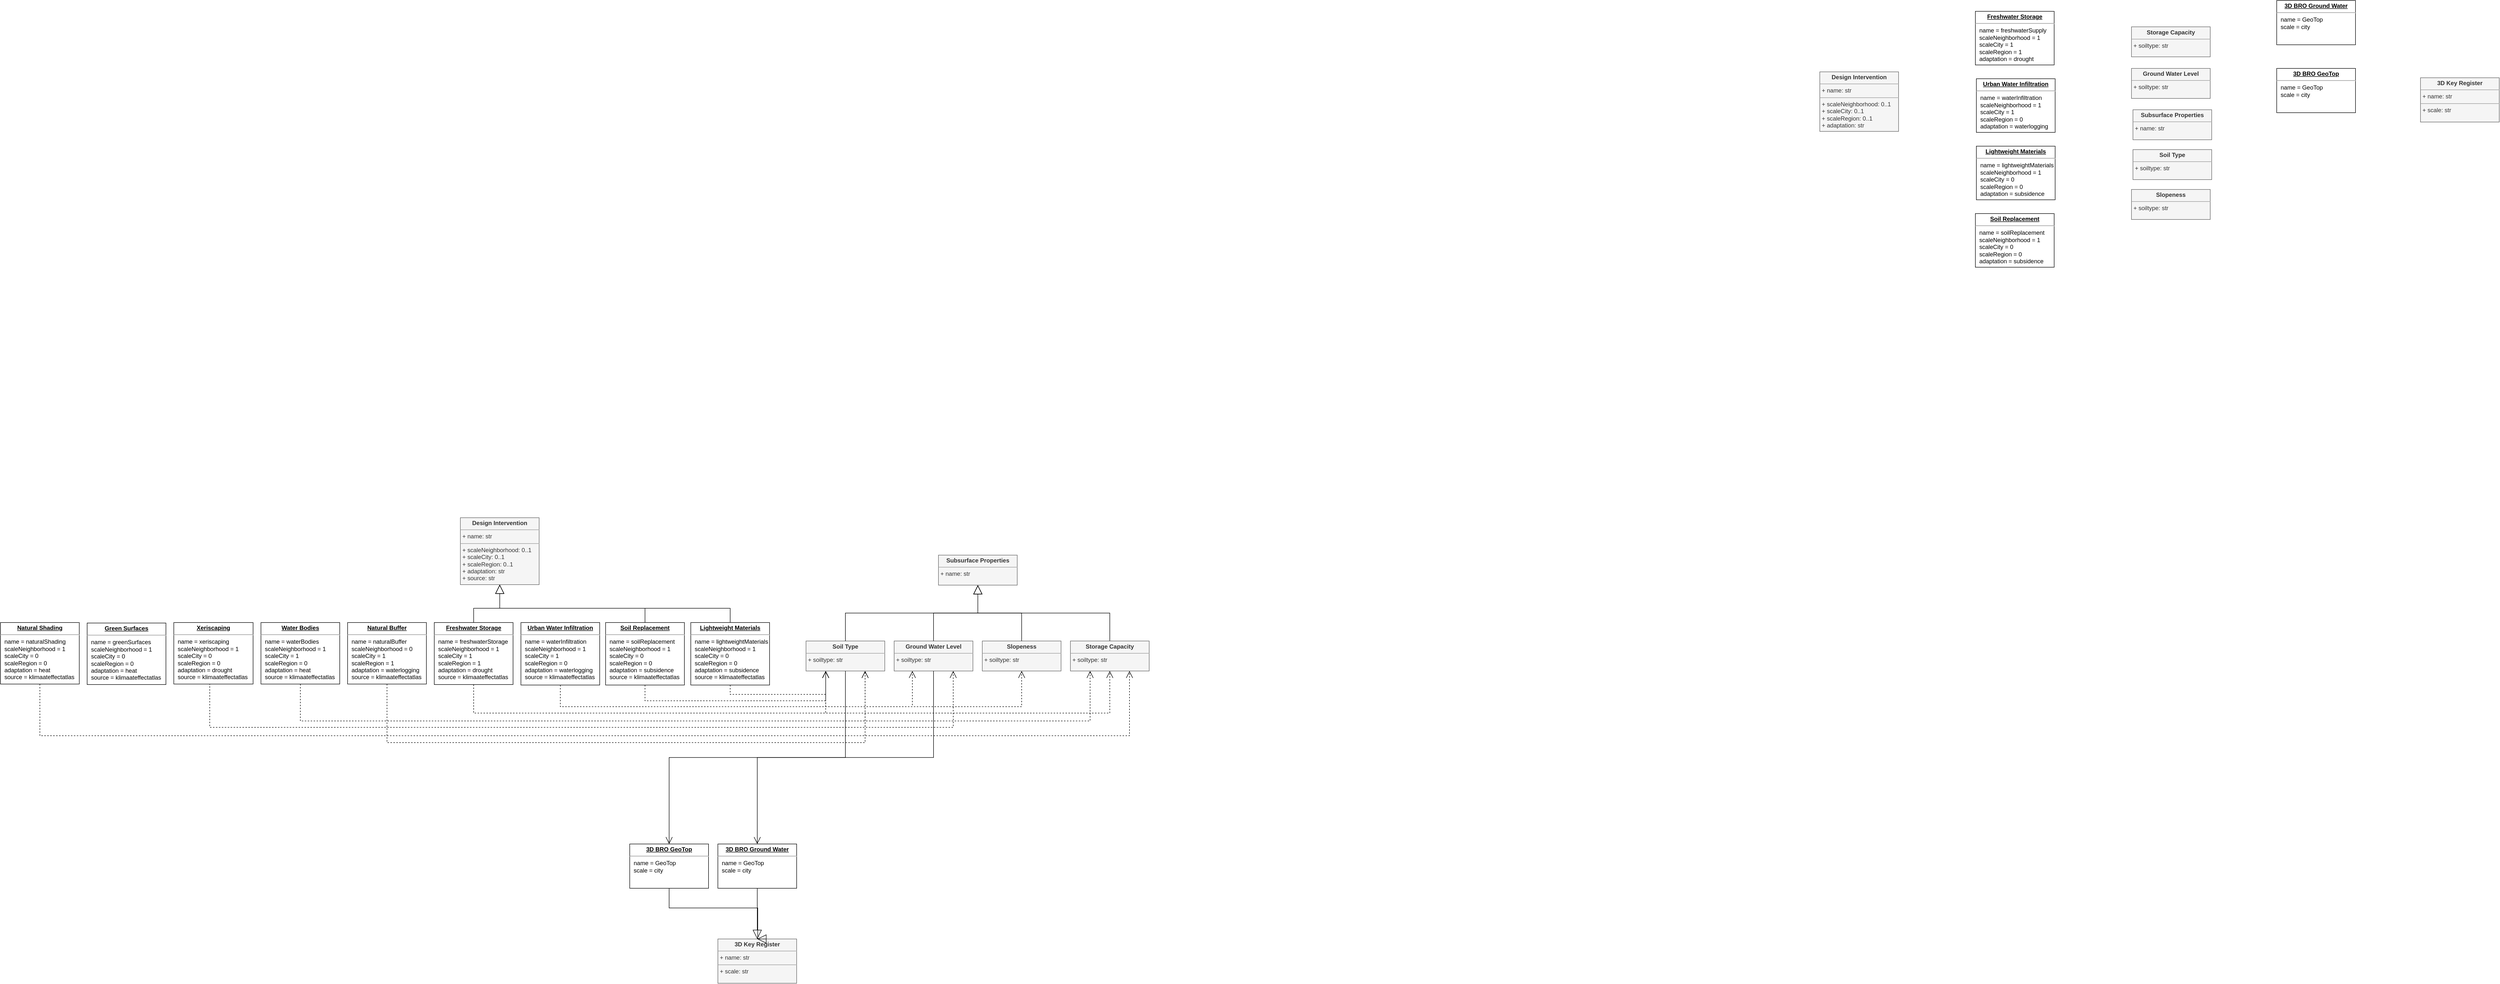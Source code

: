 <mxfile version="22.1.7" type="github">
  <diagram name="Page-1" id="c4acf3e9-155e-7222-9cf6-157b1a14988f">
    <mxGraphModel dx="2620" dy="2467" grid="0" gridSize="10" guides="1" tooltips="1" connect="1" arrows="1" fold="1" page="0" pageScale="1" pageWidth="1169" pageHeight="827" background="none" math="0" shadow="0">
      <root>
        <mxCell id="0" />
        <mxCell id="1" parent="0" />
        <mxCell id="0FXop1k1lJmk01pZkUKz-18" value="&lt;p style=&quot;border-color: var(--border-color); text-decoration-line: underline; margin: 4px 0px 0px; text-align: center;&quot;&gt;&lt;b style=&quot;border-color: var(--border-color);&quot;&gt;Urban Water Infiltration&lt;/b&gt;&lt;/p&gt;&lt;hr style=&quot;border-color: var(--border-color);&quot;&gt;&lt;p style=&quot;border-color: var(--border-color); margin: 0px 0px 0px 8px;&quot;&gt;name = waterInfiltration&lt;br style=&quot;border-color: var(--border-color);&quot;&gt;&lt;/p&gt;&lt;p style=&quot;border-color: var(--border-color); margin: 0px 0px 0px 8px;&quot;&gt;scaleNeighborhood = 1&lt;/p&gt;&lt;p style=&quot;border-color: var(--border-color); margin: 0px 0px 0px 8px;&quot;&gt;scaleCity = 1&lt;/p&gt;&lt;p style=&quot;border-color: var(--border-color); margin: 0px 0px 0px 8px;&quot;&gt;scaleRegion = 0&lt;/p&gt;&lt;p style=&quot;border-color: var(--border-color); margin: 0px 0px 0px 8px;&quot;&gt;adaptation = waterlogging&lt;/p&gt;&lt;p style=&quot;border-color: var(--border-color); margin: 0px 0px 0px 8px;&quot;&gt;source = klimaateffectatlas&lt;br&gt;&lt;/p&gt;" style="verticalAlign=top;align=left;overflow=fill;fontSize=12;fontFamily=Helvetica;html=1;whiteSpace=wrap;" parent="1" vertex="1">
          <mxGeometry x="-293" y="-663" width="160" height="127" as="geometry" />
        </mxCell>
        <mxCell id="0FXop1k1lJmk01pZkUKz-20" value="&lt;p style=&quot;margin:0px;margin-top:4px;text-align:center;&quot;&gt;&lt;b&gt;Design Intervention&lt;/b&gt;&lt;/p&gt;&lt;hr size=&quot;1&quot;&gt;&lt;p style=&quot;margin:0px;margin-left:4px;&quot;&gt;+ name: str&lt;/p&gt;&lt;hr size=&quot;1&quot;&gt;&lt;p style=&quot;margin:0px;margin-left:4px;&quot;&gt;+ scaleNeighborhood: 0..1&lt;/p&gt;&lt;p style=&quot;margin:0px;margin-left:4px;&quot;&gt;+ scaleCity: 0..1&lt;/p&gt;&lt;p style=&quot;margin:0px;margin-left:4px;&quot;&gt;+ scaleRegion: 0..1&lt;/p&gt;&lt;p style=&quot;margin:0px;margin-left:4px;&quot;&gt;+ adaptation: str&lt;/p&gt;&lt;p style=&quot;margin:0px;margin-left:4px;&quot;&gt;+ source: str&lt;/p&gt;" style="verticalAlign=top;align=left;overflow=fill;fontSize=12;fontFamily=Helvetica;html=1;whiteSpace=wrap;fillColor=#f5f5f5;strokeColor=#666666;fontColor=#333333;" parent="1" vertex="1">
          <mxGeometry x="-416" y="-876" width="160" height="136" as="geometry" />
        </mxCell>
        <mxCell id="0FXop1k1lJmk01pZkUKz-21" value="&lt;p style=&quot;margin:0px;margin-top:4px;text-align:center;&quot;&gt;&lt;b&gt;Subsurface Properties&lt;/b&gt;&lt;/p&gt;&lt;hr size=&quot;1&quot;&gt;&lt;p style=&quot;margin:0px;margin-left:4px;&quot;&gt;+ name: str&lt;/p&gt;" style="verticalAlign=top;align=left;overflow=fill;fontSize=12;fontFamily=Helvetica;html=1;whiteSpace=wrap;fillColor=#f5f5f5;strokeColor=#666666;fontColor=#333333;" parent="1" vertex="1">
          <mxGeometry x="555" y="-800" width="160" height="61" as="geometry" />
        </mxCell>
        <mxCell id="0FXop1k1lJmk01pZkUKz-29" value="&lt;p style=&quot;margin:0px;margin-top:4px;text-align:center;&quot;&gt;&lt;b&gt;Soil Type&lt;/b&gt;&lt;/p&gt;&lt;hr size=&quot;1&quot;&gt;&lt;p style=&quot;margin:0px;margin-left:4px;&quot;&gt;+ soiltype: str&lt;/p&gt;" style="verticalAlign=top;align=left;overflow=fill;fontSize=12;fontFamily=Helvetica;html=1;whiteSpace=wrap;fillColor=#f5f5f5;strokeColor=#666666;fontColor=#333333;" parent="1" vertex="1">
          <mxGeometry x="286" y="-625.5" width="160" height="61" as="geometry" />
        </mxCell>
        <mxCell id="0FXop1k1lJmk01pZkUKz-30" value="" style="endArrow=open;endSize=12;dashed=1;html=1;rounded=0;exitX=0.5;exitY=1;exitDx=0;exitDy=0;entryX=0.25;entryY=1;entryDx=0;entryDy=0;edgeStyle=orthogonalEdgeStyle;" parent="1" source="0FXop1k1lJmk01pZkUKz-18" target="0FXop1k1lJmk01pZkUKz-29" edge="1">
          <mxGeometry width="160" relative="1" as="geometry">
            <mxPoint x="255" y="-567" as="sourcePoint" />
            <mxPoint x="350" y="-572" as="targetPoint" />
            <mxPoint as="offset" />
            <Array as="points">
              <mxPoint x="-213" y="-492" />
              <mxPoint x="326" y="-492" />
            </Array>
          </mxGeometry>
        </mxCell>
        <mxCell id="0FXop1k1lJmk01pZkUKz-32" value="" style="endArrow=block;endSize=16;endFill=0;html=1;rounded=0;exitX=0.5;exitY=0;exitDx=0;exitDy=0;entryX=0.5;entryY=1;entryDx=0;entryDy=0;edgeStyle=orthogonalEdgeStyle;" parent="1" source="XrivS-1WhvhdIYvPr3YK-95" target="0FXop1k1lJmk01pZkUKz-20" edge="1">
          <mxGeometry width="160" relative="1" as="geometry">
            <mxPoint x="217" y="-657" as="sourcePoint" />
            <mxPoint x="377" y="-657" as="targetPoint" />
            <Array as="points">
              <mxPoint x="-389" y="-692" />
              <mxPoint x="-336" y="-692" />
            </Array>
          </mxGeometry>
        </mxCell>
        <mxCell id="0FXop1k1lJmk01pZkUKz-33" value="" style="endArrow=block;endSize=16;endFill=0;html=1;rounded=0;exitX=0.5;exitY=0;exitDx=0;exitDy=0;entryX=0.5;entryY=1;entryDx=0;entryDy=0;edgeStyle=orthogonalEdgeStyle;" parent="1" source="0FXop1k1lJmk01pZkUKz-29" target="0FXop1k1lJmk01pZkUKz-21" edge="1">
          <mxGeometry width="160" relative="1" as="geometry">
            <mxPoint x="461.47" y="-669" as="sourcePoint" />
            <mxPoint x="461.47" y="-733" as="targetPoint" />
          </mxGeometry>
        </mxCell>
        <mxCell id="0FXop1k1lJmk01pZkUKz-34" value="&lt;p style=&quot;margin:0px;margin-top:4px;text-align:center;&quot;&gt;&lt;b&gt;Ground Water Level&lt;/b&gt;&lt;/p&gt;&lt;hr size=&quot;1&quot;&gt;&lt;p style=&quot;margin:0px;margin-left:4px;&quot;&gt;+ soiltype: str&lt;/p&gt;" style="verticalAlign=top;align=left;overflow=fill;fontSize=12;fontFamily=Helvetica;html=1;whiteSpace=wrap;fillColor=#f5f5f5;strokeColor=#666666;fontColor=#333333;" parent="1" vertex="1">
          <mxGeometry x="465" y="-625.5" width="160" height="61" as="geometry" />
        </mxCell>
        <mxCell id="0FXop1k1lJmk01pZkUKz-40" value="" style="endArrow=block;endSize=16;endFill=0;html=1;rounded=0;exitX=0.5;exitY=0;exitDx=0;exitDy=0;edgeStyle=orthogonalEdgeStyle;entryX=0.5;entryY=1;entryDx=0;entryDy=0;" parent="1" source="0FXop1k1lJmk01pZkUKz-34" target="0FXop1k1lJmk01pZkUKz-21" edge="1">
          <mxGeometry width="160" relative="1" as="geometry">
            <mxPoint x="544.47" y="-625.5" as="sourcePoint" />
            <mxPoint x="536" y="-716" as="targetPoint" />
          </mxGeometry>
        </mxCell>
        <mxCell id="0FXop1k1lJmk01pZkUKz-41" value="&lt;p style=&quot;margin:0px;margin-top:4px;text-align:center;&quot;&gt;&lt;b&gt;3D Key Register&lt;/b&gt;&lt;/p&gt;&lt;hr size=&quot;1&quot;&gt;&lt;p style=&quot;margin:0px;margin-left:4px;&quot;&gt;+ name: str&lt;/p&gt;&lt;hr size=&quot;1&quot;&gt;&lt;p style=&quot;margin:0px;margin-left:4px;&quot;&gt;+ scale: str&lt;/p&gt;" style="verticalAlign=top;align=left;overflow=fill;fontSize=12;fontFamily=Helvetica;html=1;whiteSpace=wrap;fillColor=#f5f5f5;strokeColor=#666666;fontColor=#333333;" parent="1" vertex="1">
          <mxGeometry x="107" y="-20" width="160" height="90" as="geometry" />
        </mxCell>
        <mxCell id="0FXop1k1lJmk01pZkUKz-42" value="&lt;p style=&quot;margin:0px;margin-top:4px;text-align:center;text-decoration:underline;&quot;&gt;&lt;b&gt;3D BRO GeoTop&lt;/b&gt;&lt;/p&gt;&lt;hr&gt;&lt;p style=&quot;margin:0px;margin-left:8px;&quot;&gt;name = GeoTop&lt;br&gt;&lt;/p&gt;&lt;p style=&quot;margin:0px;margin-left:8px;&quot;&gt;scale = city&lt;/p&gt;" style="verticalAlign=top;align=left;overflow=fill;fontSize=12;fontFamily=Helvetica;html=1;whiteSpace=wrap;" parent="1" vertex="1">
          <mxGeometry x="-72" y="-213" width="160" height="90" as="geometry" />
        </mxCell>
        <mxCell id="0FXop1k1lJmk01pZkUKz-43" value="" style="endArrow=open;endFill=1;endSize=12;html=1;rounded=0;exitX=0.5;exitY=1;exitDx=0;exitDy=0;entryX=0.5;entryY=0;entryDx=0;entryDy=0;edgeStyle=orthogonalEdgeStyle;" parent="1" source="0FXop1k1lJmk01pZkUKz-29" target="0FXop1k1lJmk01pZkUKz-42" edge="1">
          <mxGeometry width="160" relative="1" as="geometry">
            <mxPoint x="169" y="-437" as="sourcePoint" />
            <mxPoint x="329" y="-437" as="targetPoint" />
          </mxGeometry>
        </mxCell>
        <mxCell id="0FXop1k1lJmk01pZkUKz-44" value="" style="endArrow=block;endSize=16;endFill=0;html=1;rounded=0;exitX=0.5;exitY=1;exitDx=0;exitDy=0;entryX=0.5;entryY=0;entryDx=0;entryDy=0;edgeStyle=orthogonalEdgeStyle;" parent="1" source="0FXop1k1lJmk01pZkUKz-42" target="0FXop1k1lJmk01pZkUKz-41" edge="1">
          <mxGeometry width="160" relative="1" as="geometry">
            <mxPoint x="2" y="-35" as="sourcePoint" />
            <mxPoint x="21" y="-26" as="targetPoint" />
            <Array as="points">
              <mxPoint x="8" y="-83" />
              <mxPoint x="188" y="-83" />
            </Array>
          </mxGeometry>
        </mxCell>
        <mxCell id="XrivS-1WhvhdIYvPr3YK-7" value="" style="endArrow=open;endSize=12;dashed=1;html=1;rounded=0;exitX=0.5;exitY=1;exitDx=0;exitDy=0;entryX=0.25;entryY=1;entryDx=0;entryDy=0;edgeStyle=orthogonalEdgeStyle;" edge="1" parent="1" source="0FXop1k1lJmk01pZkUKz-18">
          <mxGeometry width="160" relative="1" as="geometry">
            <mxPoint x="145" y="-561" as="sourcePoint" />
            <mxPoint x="502" y="-564.5" as="targetPoint" />
            <mxPoint as="offset" />
            <Array as="points">
              <mxPoint x="-213" y="-492" />
              <mxPoint x="502" y="-492" />
            </Array>
          </mxGeometry>
        </mxCell>
        <mxCell id="XrivS-1WhvhdIYvPr3YK-8" value="&lt;p style=&quot;margin:0px;margin-top:4px;text-align:center;text-decoration:underline;&quot;&gt;&lt;b&gt;3D BRO Ground Water&lt;/b&gt;&lt;/p&gt;&lt;hr&gt;&lt;p style=&quot;margin:0px;margin-left:8px;&quot;&gt;name = GeoTop&lt;br&gt;&lt;/p&gt;&lt;p style=&quot;margin:0px;margin-left:8px;&quot;&gt;scale = city&lt;/p&gt;" style="verticalAlign=top;align=left;overflow=fill;fontSize=12;fontFamily=Helvetica;html=1;whiteSpace=wrap;" vertex="1" parent="1">
          <mxGeometry x="107" y="-213" width="160" height="90" as="geometry" />
        </mxCell>
        <mxCell id="XrivS-1WhvhdIYvPr3YK-9" value="" style="endArrow=open;endFill=1;endSize=12;html=1;rounded=0;exitX=0.5;exitY=1;exitDx=0;exitDy=0;entryX=0.5;entryY=0;entryDx=0;entryDy=0;edgeStyle=orthogonalEdgeStyle;" edge="1" parent="1" source="0FXop1k1lJmk01pZkUKz-34" target="XrivS-1WhvhdIYvPr3YK-8">
          <mxGeometry width="160" relative="1" as="geometry">
            <mxPoint x="376" y="-554" as="sourcePoint" />
            <mxPoint x="275" y="-444" as="targetPoint" />
          </mxGeometry>
        </mxCell>
        <mxCell id="XrivS-1WhvhdIYvPr3YK-10" value="&lt;p style=&quot;margin:0px;margin-top:4px;text-align:center;&quot;&gt;&lt;b&gt;Slopeness&lt;/b&gt;&lt;/p&gt;&lt;hr size=&quot;1&quot;&gt;&lt;p style=&quot;margin:0px;margin-left:4px;&quot;&gt;+ soiltype: str&lt;/p&gt;" style="verticalAlign=top;align=left;overflow=fill;fontSize=12;fontFamily=Helvetica;html=1;whiteSpace=wrap;fillColor=#f5f5f5;strokeColor=#666666;fontColor=#333333;" vertex="1" parent="1">
          <mxGeometry x="644" y="-625.5" width="160" height="61" as="geometry" />
        </mxCell>
        <mxCell id="XrivS-1WhvhdIYvPr3YK-11" value="" style="endArrow=block;endSize=16;endFill=0;html=1;rounded=0;exitX=0.5;exitY=0;exitDx=0;exitDy=0;edgeStyle=orthogonalEdgeStyle;" edge="1" parent="1" source="XrivS-1WhvhdIYvPr3YK-13" target="0FXop1k1lJmk01pZkUKz-21">
          <mxGeometry width="160" relative="1" as="geometry">
            <mxPoint x="555" y="-615" as="sourcePoint" />
            <mxPoint x="529" y="-716" as="targetPoint" />
          </mxGeometry>
        </mxCell>
        <mxCell id="XrivS-1WhvhdIYvPr3YK-12" value="" style="endArrow=open;endSize=12;dashed=1;html=1;rounded=0;exitX=0.5;exitY=1;exitDx=0;exitDy=0;entryX=0.5;entryY=1;entryDx=0;entryDy=0;edgeStyle=orthogonalEdgeStyle;" edge="1" parent="1" source="0FXop1k1lJmk01pZkUKz-18" target="XrivS-1WhvhdIYvPr3YK-10">
          <mxGeometry width="160" relative="1" as="geometry">
            <mxPoint x="155" y="-551" as="sourcePoint" />
            <mxPoint x="512" y="-554.5" as="targetPoint" />
            <mxPoint as="offset" />
            <Array as="points">
              <mxPoint x="-213" y="-492" />
              <mxPoint x="724" y="-492" />
            </Array>
          </mxGeometry>
        </mxCell>
        <mxCell id="XrivS-1WhvhdIYvPr3YK-13" value="&lt;p style=&quot;margin:0px;margin-top:4px;text-align:center;&quot;&gt;&lt;b&gt;Storage Capacity&lt;/b&gt;&lt;/p&gt;&lt;hr size=&quot;1&quot;&gt;&lt;p style=&quot;margin:0px;margin-left:4px;&quot;&gt;+ soiltype: str&lt;/p&gt;" style="verticalAlign=top;align=left;overflow=fill;fontSize=12;fontFamily=Helvetica;html=1;whiteSpace=wrap;fillColor=#f5f5f5;strokeColor=#666666;fontColor=#333333;" vertex="1" parent="1">
          <mxGeometry x="823" y="-625.5" width="160" height="61" as="geometry" />
        </mxCell>
        <mxCell id="XrivS-1WhvhdIYvPr3YK-14" value="" style="endArrow=block;endSize=16;endFill=0;html=1;rounded=0;exitX=0.5;exitY=0;exitDx=0;exitDy=0;edgeStyle=orthogonalEdgeStyle;entryX=0.5;entryY=1;entryDx=0;entryDy=0;" edge="1" parent="1" source="XrivS-1WhvhdIYvPr3YK-10" target="0FXop1k1lJmk01pZkUKz-21">
          <mxGeometry width="160" relative="1" as="geometry">
            <mxPoint x="734" y="-615" as="sourcePoint" />
            <mxPoint x="472" y="-723" as="targetPoint" />
          </mxGeometry>
        </mxCell>
        <mxCell id="XrivS-1WhvhdIYvPr3YK-17" value="" style="endArrow=block;endSize=16;endFill=0;html=1;rounded=0;exitX=0.5;exitY=1;exitDx=0;exitDy=0;edgeStyle=orthogonalEdgeStyle;entryX=0.5;entryY=0;entryDx=0;entryDy=0;" edge="1" parent="1" source="XrivS-1WhvhdIYvPr3YK-8" target="0FXop1k1lJmk01pZkUKz-41">
          <mxGeometry width="160" relative="1" as="geometry">
            <mxPoint x="18" y="-113" as="sourcePoint" />
            <mxPoint x="146" y="-46" as="targetPoint" />
            <Array as="points">
              <mxPoint x="187" y="-78" />
              <mxPoint x="187" y="-78" />
            </Array>
          </mxGeometry>
        </mxCell>
        <mxCell id="XrivS-1WhvhdIYvPr3YK-18" value="&lt;p style=&quot;margin:0px;margin-top:4px;text-align:center;text-decoration:underline;&quot;&gt;&lt;b&gt;Soil Replacement&lt;/b&gt;&lt;/p&gt;&lt;hr&gt;&lt;p style=&quot;margin:0px;margin-left:8px;&quot;&gt;name = soilReplacement&lt;br&gt;&lt;/p&gt;&lt;p style=&quot;margin:0px;margin-left:8px;&quot;&gt;scaleNeighborhood = 1&lt;/p&gt;&lt;p style=&quot;margin:0px;margin-left:8px;&quot;&gt;scaleCity = 0&lt;/p&gt;&lt;p style=&quot;margin:0px;margin-left:8px;&quot;&gt;scaleRegion = 0&lt;/p&gt;&lt;p style=&quot;margin:0px;margin-left:8px;&quot;&gt;adaptation = subsidence&lt;/p&gt;&lt;p style=&quot;margin:0px;margin-left:8px;&quot;&gt;source = klimaateffectatlas&lt;br&gt;&lt;/p&gt;" style="verticalAlign=top;align=left;overflow=fill;fontSize=12;fontFamily=Helvetica;html=1;whiteSpace=wrap;" vertex="1" parent="1">
          <mxGeometry x="-121" y="-663" width="160" height="127" as="geometry" />
        </mxCell>
        <mxCell id="XrivS-1WhvhdIYvPr3YK-19" value="" style="endArrow=block;endSize=16;endFill=0;html=1;rounded=0;exitX=0.5;exitY=0;exitDx=0;exitDy=0;entryX=0.5;entryY=1;entryDx=0;entryDy=0;edgeStyle=orthogonalEdgeStyle;" edge="1" parent="1" source="XrivS-1WhvhdIYvPr3YK-18" target="0FXop1k1lJmk01pZkUKz-20">
          <mxGeometry width="160" relative="1" as="geometry">
            <mxPoint x="-203" y="-653" as="sourcePoint" />
            <mxPoint x="-194" y="-687" as="targetPoint" />
            <Array as="points">
              <mxPoint x="-41" y="-692" />
              <mxPoint x="-336" y="-692" />
            </Array>
          </mxGeometry>
        </mxCell>
        <mxCell id="XrivS-1WhvhdIYvPr3YK-20" value="" style="endArrow=open;endSize=12;dashed=1;html=1;rounded=0;exitX=0.5;exitY=1;exitDx=0;exitDy=0;entryX=0.25;entryY=1;entryDx=0;entryDy=0;edgeStyle=orthogonalEdgeStyle;" edge="1" parent="1" source="XrivS-1WhvhdIYvPr3YK-18" target="0FXop1k1lJmk01pZkUKz-29">
          <mxGeometry width="160" relative="1" as="geometry">
            <mxPoint x="-144" y="-506" as="sourcePoint" />
            <mxPoint x="245" y="-593" as="targetPoint" />
            <Array as="points">
              <mxPoint x="-41" y="-504" />
              <mxPoint x="326" y="-504" />
            </Array>
          </mxGeometry>
        </mxCell>
        <mxCell id="XrivS-1WhvhdIYvPr3YK-24" value="&lt;p style=&quot;margin:0px;margin-top:4px;text-align:center;text-decoration:underline;&quot;&gt;&lt;b&gt;Lightweight Materials&lt;/b&gt;&lt;/p&gt;&lt;hr&gt;&lt;p style=&quot;margin:0px;margin-left:8px;&quot;&gt;name = lightweightMaterials&lt;br&gt;&lt;/p&gt;&lt;p style=&quot;margin:0px;margin-left:8px;&quot;&gt;scaleNeighborhood = 1&lt;/p&gt;&lt;p style=&quot;margin:0px;margin-left:8px;&quot;&gt;scaleCity = 0&lt;/p&gt;&lt;p style=&quot;margin:0px;margin-left:8px;&quot;&gt;scaleRegion = 0&lt;/p&gt;&lt;p style=&quot;margin:0px;margin-left:8px;&quot;&gt;adaptation = subsidence&lt;/p&gt;&lt;p style=&quot;margin:0px;margin-left:8px;&quot;&gt;source = klimaateffectatlas&lt;br&gt;&lt;/p&gt;" style="verticalAlign=top;align=left;overflow=fill;fontSize=12;fontFamily=Helvetica;html=1;whiteSpace=wrap;" vertex="1" parent="1">
          <mxGeometry x="52" y="-663" width="160" height="127" as="geometry" />
        </mxCell>
        <mxCell id="XrivS-1WhvhdIYvPr3YK-27" value="" style="endArrow=block;endSize=16;endFill=0;html=1;rounded=0;exitX=0.5;exitY=0;exitDx=0;exitDy=0;entryX=0.5;entryY=1;entryDx=0;entryDy=0;edgeStyle=orthogonalEdgeStyle;" edge="1" parent="1" source="XrivS-1WhvhdIYvPr3YK-24" target="0FXop1k1lJmk01pZkUKz-20">
          <mxGeometry width="160" relative="1" as="geometry">
            <mxPoint x="-243" y="-655" as="sourcePoint" />
            <mxPoint x="-83" y="-655" as="targetPoint" />
            <Array as="points">
              <mxPoint x="132" y="-692" />
              <mxPoint x="-336" y="-692" />
            </Array>
          </mxGeometry>
        </mxCell>
        <mxCell id="XrivS-1WhvhdIYvPr3YK-28" value="" style="endArrow=open;endSize=12;dashed=1;html=1;rounded=0;exitX=0.5;exitY=1;exitDx=0;exitDy=0;entryX=0.25;entryY=1;entryDx=0;entryDy=0;edgeStyle=orthogonalEdgeStyle;" edge="1" parent="1" source="XrivS-1WhvhdIYvPr3YK-24" target="0FXop1k1lJmk01pZkUKz-29">
          <mxGeometry width="160" relative="1" as="geometry">
            <mxPoint x="250" y="-547" as="sourcePoint" />
            <mxPoint x="410" y="-547" as="targetPoint" />
            <Array as="points">
              <mxPoint x="132" y="-517" />
              <mxPoint x="326" y="-517" />
            </Array>
          </mxGeometry>
        </mxCell>
        <mxCell id="XrivS-1WhvhdIYvPr3YK-60" value="&lt;p style=&quot;margin:0px;margin-top:4px;text-align:center;text-decoration:underline;&quot;&gt;&lt;b&gt;Urban Water Infiltration&lt;/b&gt;&lt;/p&gt;&lt;hr&gt;&lt;p style=&quot;margin:0px;margin-left:8px;&quot;&gt;name = waterInfiltration&lt;br&gt;&lt;/p&gt;&lt;p style=&quot;margin:0px;margin-left:8px;&quot;&gt;scaleNeighborhood = 1&lt;/p&gt;&lt;p style=&quot;margin:0px;margin-left:8px;&quot;&gt;scaleCity = 1&lt;/p&gt;&lt;p style=&quot;margin:0px;margin-left:8px;&quot;&gt;scaleRegion = 0&lt;/p&gt;&lt;p style=&quot;margin:0px;margin-left:8px;&quot;&gt;adaptation = waterlogging&lt;/p&gt;" style="verticalAlign=top;align=left;overflow=fill;fontSize=12;fontFamily=Helvetica;html=1;whiteSpace=wrap;" vertex="1" parent="1">
          <mxGeometry x="2663" y="-1768" width="160" height="109" as="geometry" />
        </mxCell>
        <mxCell id="XrivS-1WhvhdIYvPr3YK-61" value="&lt;p style=&quot;margin:0px;margin-top:4px;text-align:center;&quot;&gt;&lt;b&gt;Design Intervention&lt;/b&gt;&lt;/p&gt;&lt;hr size=&quot;1&quot;&gt;&lt;p style=&quot;margin:0px;margin-left:4px;&quot;&gt;+ name: str&lt;/p&gt;&lt;hr size=&quot;1&quot;&gt;&lt;p style=&quot;margin:0px;margin-left:4px;&quot;&gt;+ scaleNeighborhood: 0..1&lt;/p&gt;&lt;p style=&quot;margin:0px;margin-left:4px;&quot;&gt;+ scaleCity: 0..1&lt;/p&gt;&lt;p style=&quot;margin:0px;margin-left:4px;&quot;&gt;+ scaleRegion: 0..1&lt;/p&gt;&lt;p style=&quot;margin:0px;margin-left:4px;&quot;&gt;+ adaptation: str&lt;/p&gt;" style="verticalAlign=top;align=left;overflow=fill;fontSize=12;fontFamily=Helvetica;html=1;whiteSpace=wrap;fillColor=#f5f5f5;strokeColor=#666666;fontColor=#333333;" vertex="1" parent="1">
          <mxGeometry x="2345" y="-1782" width="160" height="121" as="geometry" />
        </mxCell>
        <mxCell id="XrivS-1WhvhdIYvPr3YK-62" value="&lt;p style=&quot;margin:0px;margin-top:4px;text-align:center;&quot;&gt;&lt;b&gt;Subsurface Properties&lt;/b&gt;&lt;/p&gt;&lt;hr size=&quot;1&quot;&gt;&lt;p style=&quot;margin:0px;margin-left:4px;&quot;&gt;+ name: str&lt;/p&gt;" style="verticalAlign=top;align=left;overflow=fill;fontSize=12;fontFamily=Helvetica;html=1;whiteSpace=wrap;fillColor=#f5f5f5;strokeColor=#666666;fontColor=#333333;" vertex="1" parent="1">
          <mxGeometry x="2981" y="-1705" width="160" height="61" as="geometry" />
        </mxCell>
        <mxCell id="XrivS-1WhvhdIYvPr3YK-63" value="&lt;p style=&quot;margin:0px;margin-top:4px;text-align:center;&quot;&gt;&lt;b&gt;Soil Type&lt;/b&gt;&lt;/p&gt;&lt;hr size=&quot;1&quot;&gt;&lt;p style=&quot;margin:0px;margin-left:4px;&quot;&gt;+ soiltype: str&lt;/p&gt;" style="verticalAlign=top;align=left;overflow=fill;fontSize=12;fontFamily=Helvetica;html=1;whiteSpace=wrap;fillColor=#f5f5f5;strokeColor=#666666;fontColor=#333333;" vertex="1" parent="1">
          <mxGeometry x="2981" y="-1624" width="160" height="61" as="geometry" />
        </mxCell>
        <mxCell id="XrivS-1WhvhdIYvPr3YK-69" value="&lt;p style=&quot;margin:0px;margin-top:4px;text-align:center;&quot;&gt;&lt;b&gt;3D Key Register&lt;/b&gt;&lt;/p&gt;&lt;hr size=&quot;1&quot;&gt;&lt;p style=&quot;margin:0px;margin-left:4px;&quot;&gt;+ name: str&lt;/p&gt;&lt;hr size=&quot;1&quot;&gt;&lt;p style=&quot;margin:0px;margin-left:4px;&quot;&gt;+ scale: str&lt;/p&gt;" style="verticalAlign=top;align=left;overflow=fill;fontSize=12;fontFamily=Helvetica;html=1;whiteSpace=wrap;fillColor=#f5f5f5;strokeColor=#666666;fontColor=#333333;" vertex="1" parent="1">
          <mxGeometry x="3565" y="-1770" width="160" height="90" as="geometry" />
        </mxCell>
        <mxCell id="XrivS-1WhvhdIYvPr3YK-70" value="&lt;p style=&quot;margin:0px;margin-top:4px;text-align:center;text-decoration:underline;&quot;&gt;&lt;b&gt;3D BRO GeoTop&lt;/b&gt;&lt;/p&gt;&lt;hr&gt;&lt;p style=&quot;margin:0px;margin-left:8px;&quot;&gt;name = GeoTop&lt;br&gt;&lt;/p&gt;&lt;p style=&quot;margin:0px;margin-left:8px;&quot;&gt;scale = city&lt;/p&gt;" style="verticalAlign=top;align=left;overflow=fill;fontSize=12;fontFamily=Helvetica;html=1;whiteSpace=wrap;" vertex="1" parent="1">
          <mxGeometry x="3273" y="-1789" width="160" height="90" as="geometry" />
        </mxCell>
        <mxCell id="XrivS-1WhvhdIYvPr3YK-74" value="&lt;p style=&quot;margin:0px;margin-top:4px;text-align:center;text-decoration:underline;&quot;&gt;&lt;b&gt;3D BRO Ground Water&lt;/b&gt;&lt;/p&gt;&lt;hr&gt;&lt;p style=&quot;margin:0px;margin-left:8px;&quot;&gt;name = GeoTop&lt;br&gt;&lt;/p&gt;&lt;p style=&quot;margin:0px;margin-left:8px;&quot;&gt;scale = city&lt;/p&gt;" style="verticalAlign=top;align=left;overflow=fill;fontSize=12;fontFamily=Helvetica;html=1;whiteSpace=wrap;" vertex="1" parent="1">
          <mxGeometry x="3273" y="-1927" width="160" height="90" as="geometry" />
        </mxCell>
        <mxCell id="XrivS-1WhvhdIYvPr3YK-76" value="&lt;p style=&quot;margin:0px;margin-top:4px;text-align:center;&quot;&gt;&lt;b&gt;Slopeness&lt;/b&gt;&lt;/p&gt;&lt;hr size=&quot;1&quot;&gt;&lt;p style=&quot;margin:0px;margin-left:4px;&quot;&gt;+ soiltype: str&lt;/p&gt;" style="verticalAlign=top;align=left;overflow=fill;fontSize=12;fontFamily=Helvetica;html=1;whiteSpace=wrap;fillColor=#f5f5f5;strokeColor=#666666;fontColor=#333333;" vertex="1" parent="1">
          <mxGeometry x="2978" y="-1543" width="160" height="61" as="geometry" />
        </mxCell>
        <mxCell id="XrivS-1WhvhdIYvPr3YK-84" value="&lt;p style=&quot;margin:0px;margin-top:4px;text-align:center;text-decoration:underline;&quot;&gt;&lt;b&gt;Freshwater Storage&lt;/b&gt;&lt;/p&gt;&lt;hr&gt;&lt;p style=&quot;margin:0px;margin-left:8px;&quot;&gt;name = freshwaterSupply&lt;br&gt;&lt;/p&gt;&lt;p style=&quot;margin:0px;margin-left:8px;&quot;&gt;scaleNeighborhood = 1&lt;/p&gt;&lt;p style=&quot;margin:0px;margin-left:8px;&quot;&gt;scaleCity = 1&lt;/p&gt;&lt;p style=&quot;margin:0px;margin-left:8px;&quot;&gt;scaleRegion = 1&lt;/p&gt;&lt;p style=&quot;margin:0px;margin-left:8px;&quot;&gt;adaptation = drought&lt;/p&gt;" style="verticalAlign=top;align=left;overflow=fill;fontSize=12;fontFamily=Helvetica;html=1;whiteSpace=wrap;" vertex="1" parent="1">
          <mxGeometry x="2661" y="-1905" width="160" height="109" as="geometry" />
        </mxCell>
        <mxCell id="XrivS-1WhvhdIYvPr3YK-87" value="&lt;p style=&quot;margin:0px;margin-top:4px;text-align:center;text-decoration:underline;&quot;&gt;&lt;b&gt;Lightweight Materials&lt;/b&gt;&lt;/p&gt;&lt;hr&gt;&lt;p style=&quot;margin:0px;margin-left:8px;&quot;&gt;name = lightweightMaterials&lt;br&gt;&lt;/p&gt;&lt;p style=&quot;margin:0px;margin-left:8px;&quot;&gt;scaleNeighborhood = 1&lt;/p&gt;&lt;p style=&quot;margin:0px;margin-left:8px;&quot;&gt;scaleCity = 0&lt;/p&gt;&lt;p style=&quot;margin:0px;margin-left:8px;&quot;&gt;scaleRegion = 0&lt;/p&gt;&lt;p style=&quot;margin:0px;margin-left:8px;&quot;&gt;adaptation = subsidence&lt;/p&gt;" style="verticalAlign=top;align=left;overflow=fill;fontSize=12;fontFamily=Helvetica;html=1;whiteSpace=wrap;" vertex="1" parent="1">
          <mxGeometry x="2663" y="-1631" width="160" height="109" as="geometry" />
        </mxCell>
        <mxCell id="XrivS-1WhvhdIYvPr3YK-67" value="&lt;p style=&quot;margin:0px;margin-top:4px;text-align:center;&quot;&gt;&lt;b&gt;Ground Water Level&lt;/b&gt;&lt;/p&gt;&lt;hr size=&quot;1&quot;&gt;&lt;p style=&quot;margin:0px;margin-left:4px;&quot;&gt;+ soiltype: str&lt;/p&gt;" style="verticalAlign=top;align=left;overflow=fill;fontSize=12;fontFamily=Helvetica;html=1;whiteSpace=wrap;fillColor=#f5f5f5;strokeColor=#666666;fontColor=#333333;" vertex="1" parent="1">
          <mxGeometry x="2978" y="-1789" width="160" height="61" as="geometry" />
        </mxCell>
        <mxCell id="XrivS-1WhvhdIYvPr3YK-79" value="&lt;p style=&quot;margin:0px;margin-top:4px;text-align:center;&quot;&gt;&lt;b&gt;Storage Capacity&lt;/b&gt;&lt;/p&gt;&lt;hr size=&quot;1&quot;&gt;&lt;p style=&quot;margin:0px;margin-left:4px;&quot;&gt;+ soiltype: str&lt;/p&gt;" style="verticalAlign=top;align=left;overflow=fill;fontSize=12;fontFamily=Helvetica;html=1;whiteSpace=wrap;fillColor=#f5f5f5;strokeColor=#666666;fontColor=#333333;" vertex="1" parent="1">
          <mxGeometry x="2978" y="-1873.5" width="160" height="61" as="geometry" />
        </mxCell>
        <mxCell id="XrivS-1WhvhdIYvPr3YK-94" value="&lt;p style=&quot;margin:0px;margin-top:4px;text-align:center;text-decoration:underline;&quot;&gt;&lt;b&gt;Soil Replacement&lt;/b&gt;&lt;/p&gt;&lt;hr&gt;&lt;p style=&quot;margin:0px;margin-left:8px;&quot;&gt;name = soilReplacement&lt;br&gt;&lt;/p&gt;&lt;p style=&quot;margin:0px;margin-left:8px;&quot;&gt;scaleNeighborhood = 1&lt;/p&gt;&lt;p style=&quot;margin:0px;margin-left:8px;&quot;&gt;scaleCity = 0&lt;/p&gt;&lt;p style=&quot;margin:0px;margin-left:8px;&quot;&gt;scaleRegion = 0&lt;/p&gt;&lt;p style=&quot;margin:0px;margin-left:8px;&quot;&gt;adaptation = subsidence&lt;/p&gt;" style="verticalAlign=top;align=left;overflow=fill;fontSize=12;fontFamily=Helvetica;html=1;whiteSpace=wrap;" vertex="1" parent="1">
          <mxGeometry x="2661" y="-1494" width="160" height="109" as="geometry" />
        </mxCell>
        <mxCell id="XrivS-1WhvhdIYvPr3YK-95" value="&lt;p style=&quot;border-color: var(--border-color); text-decoration-line: underline; margin: 4px 0px 0px; text-align: center;&quot;&gt;&lt;b style=&quot;border-color: var(--border-color);&quot;&gt;Freshwater Storage&lt;/b&gt;&lt;/p&gt;&lt;hr style=&quot;border-color: var(--border-color);&quot;&gt;&lt;p style=&quot;border-color: var(--border-color); margin: 0px 0px 0px 8px;&quot;&gt;name = freshwaterStorage&lt;br style=&quot;border-color: var(--border-color);&quot;&gt;&lt;/p&gt;&lt;p style=&quot;border-color: var(--border-color); margin: 0px 0px 0px 8px;&quot;&gt;scaleNeighborhood = 1&lt;/p&gt;&lt;p style=&quot;border-color: var(--border-color); margin: 0px 0px 0px 8px;&quot;&gt;scaleCity = 1&lt;/p&gt;&lt;p style=&quot;border-color: var(--border-color); margin: 0px 0px 0px 8px;&quot;&gt;scaleRegion = 1&lt;/p&gt;&lt;p style=&quot;border-color: var(--border-color); margin: 0px 0px 0px 8px;&quot;&gt;adaptation = drought&lt;/p&gt;&lt;p style=&quot;border-color: var(--border-color); margin: 0px 0px 0px 8px;&quot;&gt;source = klimaateffectatlas&lt;br&gt;&lt;/p&gt;" style="verticalAlign=top;align=left;overflow=fill;fontSize=12;fontFamily=Helvetica;html=1;whiteSpace=wrap;" vertex="1" parent="1">
          <mxGeometry x="-469" y="-663" width="160" height="126" as="geometry" />
        </mxCell>
        <mxCell id="XrivS-1WhvhdIYvPr3YK-96" value="&lt;p style=&quot;margin:0px;margin-top:4px;text-align:center;text-decoration:underline;&quot;&gt;&lt;b style=&quot;border-color: var(--border-color);&quot;&gt;Natural Buffer&lt;/b&gt;&lt;br&gt;&lt;/p&gt;&lt;hr&gt;&lt;p style=&quot;margin:0px;margin-left:8px;&quot;&gt;name = naturalBuffer&lt;br&gt;&lt;/p&gt;&lt;p style=&quot;margin:0px;margin-left:8px;&quot;&gt;scaleNeighborhood = 0&lt;/p&gt;&lt;p style=&quot;margin:0px;margin-left:8px;&quot;&gt;scaleCity = 1&lt;/p&gt;&lt;p style=&quot;margin:0px;margin-left:8px;&quot;&gt;scaleRegion = 1&lt;/p&gt;&lt;p style=&quot;margin:0px;margin-left:8px;&quot;&gt;adaptation = waterlogging&lt;/p&gt;&lt;p style=&quot;margin:0px;margin-left:8px;&quot;&gt;source = klimaateffectatlas&lt;br&gt;&lt;/p&gt;" style="verticalAlign=top;align=left;overflow=fill;fontSize=12;fontFamily=Helvetica;html=1;whiteSpace=wrap;" vertex="1" parent="1">
          <mxGeometry x="-645" y="-663" width="160" height="125" as="geometry" />
        </mxCell>
        <mxCell id="XrivS-1WhvhdIYvPr3YK-97" value="&lt;p style=&quot;margin:0px;margin-top:4px;text-align:center;text-decoration:underline;&quot;&gt;&lt;b&gt;Water Bodies&lt;/b&gt;&lt;/p&gt;&lt;hr&gt;&lt;p style=&quot;margin:0px;margin-left:8px;&quot;&gt;name = waterBodies&lt;br&gt;&lt;/p&gt;&lt;p style=&quot;margin:0px;margin-left:8px;&quot;&gt;scaleNeighborhood = 1&lt;/p&gt;&lt;p style=&quot;margin:0px;margin-left:8px;&quot;&gt;scaleCity = 1&lt;/p&gt;&lt;p style=&quot;margin:0px;margin-left:8px;&quot;&gt;scaleRegion = 0&lt;/p&gt;&lt;p style=&quot;margin:0px;margin-left:8px;&quot;&gt;adaptation = heat&lt;/p&gt;&lt;p style=&quot;margin:0px;margin-left:8px;&quot;&gt;source =&amp;nbsp;klimaateffectatlas&lt;/p&gt;" style="verticalAlign=top;align=left;overflow=fill;fontSize=12;fontFamily=Helvetica;html=1;whiteSpace=wrap;" vertex="1" parent="1">
          <mxGeometry x="-821" y="-663" width="160" height="125" as="geometry" />
        </mxCell>
        <mxCell id="XrivS-1WhvhdIYvPr3YK-99" value="" style="endArrow=open;endSize=12;dashed=1;html=1;rounded=0;exitX=0.5;exitY=1;exitDx=0;exitDy=0;entryX=0.25;entryY=1;entryDx=0;entryDy=0;edgeStyle=orthogonalEdgeStyle;" edge="1" parent="1" source="XrivS-1WhvhdIYvPr3YK-95" target="0FXop1k1lJmk01pZkUKz-29">
          <mxGeometry width="160" relative="1" as="geometry">
            <mxPoint x="-377" y="-460" as="sourcePoint" />
            <mxPoint x="-217" y="-460" as="targetPoint" />
            <Array as="points">
              <mxPoint x="-389" y="-479" />
              <mxPoint x="326" y="-479" />
            </Array>
          </mxGeometry>
        </mxCell>
        <mxCell id="XrivS-1WhvhdIYvPr3YK-103" value="" style="endArrow=open;endSize=12;dashed=1;html=1;rounded=0;exitX=0.5;exitY=1;exitDx=0;exitDy=0;entryX=0.5;entryY=1;entryDx=0;entryDy=0;edgeStyle=orthogonalEdgeStyle;" edge="1" parent="1" source="XrivS-1WhvhdIYvPr3YK-95" target="XrivS-1WhvhdIYvPr3YK-13">
          <mxGeometry width="160" relative="1" as="geometry">
            <mxPoint x="-230" y="-394" as="sourcePoint" />
            <mxPoint x="768" y="-491" as="targetPoint" />
            <Array as="points">
              <mxPoint x="-389" y="-479" />
              <mxPoint x="903" y="-479" />
            </Array>
          </mxGeometry>
        </mxCell>
        <mxCell id="XrivS-1WhvhdIYvPr3YK-104" value="&lt;p style=&quot;margin:0px;margin-top:4px;text-align:center;text-decoration:underline;&quot;&gt;&lt;b&gt;Xeriscaping&lt;/b&gt;&lt;/p&gt;&lt;hr&gt;&lt;p style=&quot;margin:0px;margin-left:8px;&quot;&gt;name = xeriscaping&lt;br&gt;&lt;/p&gt;&lt;p style=&quot;margin:0px;margin-left:8px;&quot;&gt;scaleNeighborhood = 1&lt;/p&gt;&lt;p style=&quot;margin:0px;margin-left:8px;&quot;&gt;scaleCity = 0&lt;/p&gt;&lt;p style=&quot;margin:0px;margin-left:8px;&quot;&gt;scaleRegion = 0&lt;/p&gt;&lt;p style=&quot;margin:0px;margin-left:8px;&quot;&gt;adaptation = drought&lt;/p&gt;&lt;p style=&quot;margin:0px;margin-left:8px;&quot;&gt;source =&amp;nbsp;klimaateffectatlas&lt;/p&gt;" style="verticalAlign=top;align=left;overflow=fill;fontSize=12;fontFamily=Helvetica;html=1;whiteSpace=wrap;" vertex="1" parent="1">
          <mxGeometry x="-998" y="-663" width="161" height="125" as="geometry" />
        </mxCell>
        <mxCell id="XrivS-1WhvhdIYvPr3YK-106" value="" style="endArrow=open;endSize=12;dashed=1;html=1;rounded=0;exitX=0.5;exitY=1;exitDx=0;exitDy=0;entryX=0.75;entryY=1;entryDx=0;entryDy=0;edgeStyle=orthogonalEdgeStyle;" edge="1" parent="1" source="XrivS-1WhvhdIYvPr3YK-104" target="0FXop1k1lJmk01pZkUKz-29">
          <mxGeometry width="160" relative="1" as="geometry">
            <mxPoint x="-887" y="-433" as="sourcePoint" />
            <mxPoint x="-302" y="-437" as="targetPoint" />
            <Array as="points">
              <mxPoint x="-925" y="-450" />
              <mxPoint x="406" y="-450" />
            </Array>
          </mxGeometry>
        </mxCell>
        <mxCell id="XrivS-1WhvhdIYvPr3YK-107" value="" style="endArrow=open;endSize=12;dashed=1;html=1;rounded=0;exitX=0.5;exitY=1;exitDx=0;exitDy=0;entryX=0.75;entryY=1;entryDx=0;entryDy=0;edgeStyle=orthogonalEdgeStyle;" edge="1" parent="1" source="XrivS-1WhvhdIYvPr3YK-104" target="0FXop1k1lJmk01pZkUKz-34">
          <mxGeometry width="160" relative="1" as="geometry">
            <mxPoint x="-741" y="-520" as="sourcePoint" />
            <mxPoint x="590" y="-547" as="targetPoint" />
            <Array as="points">
              <mxPoint x="-925" y="-450" />
              <mxPoint x="585" y="-450" />
            </Array>
          </mxGeometry>
        </mxCell>
        <mxCell id="XrivS-1WhvhdIYvPr3YK-108" value="&lt;p style=&quot;margin:0px;margin-top:4px;text-align:center;text-decoration:underline;&quot;&gt;&lt;b style=&quot;border-color: var(--border-color);&quot;&gt;Green Surfaces&lt;/b&gt;&lt;/p&gt;&lt;hr&gt;&lt;p style=&quot;margin:0px;margin-left:8px;&quot;&gt;name = greenSurfaces&lt;br&gt;&lt;/p&gt;&lt;p style=&quot;margin:0px;margin-left:8px;&quot;&gt;scaleNeighborhood = 1&lt;/p&gt;&lt;p style=&quot;margin:0px;margin-left:8px;&quot;&gt;scaleCity = 0&lt;/p&gt;&lt;p style=&quot;margin:0px;margin-left:8px;&quot;&gt;scaleRegion = 0&lt;/p&gt;&lt;p style=&quot;margin:0px;margin-left:8px;&quot;&gt;adaptation = heat&lt;/p&gt;&lt;p style=&quot;margin:0px;margin-left:8px;&quot;&gt;source =&amp;nbsp;klimaateffectatlas&lt;/p&gt;" style="verticalAlign=top;align=left;overflow=fill;fontSize=12;fontFamily=Helvetica;html=1;whiteSpace=wrap;" vertex="1" parent="1">
          <mxGeometry x="-1174" y="-662" width="160" height="125" as="geometry" />
        </mxCell>
        <mxCell id="XrivS-1WhvhdIYvPr3YK-109" value="&lt;p style=&quot;margin:0px;margin-top:4px;text-align:center;text-decoration:underline;&quot;&gt;&lt;b&gt;Natural Shading&lt;/b&gt;&lt;/p&gt;&lt;hr&gt;&lt;p style=&quot;margin:0px;margin-left:8px;&quot;&gt;name = naturalShading&lt;br&gt;&lt;/p&gt;&lt;p style=&quot;margin:0px;margin-left:8px;&quot;&gt;scaleNeighborhood = 1&lt;/p&gt;&lt;p style=&quot;margin:0px;margin-left:8px;&quot;&gt;scaleCity = 0&lt;/p&gt;&lt;p style=&quot;margin:0px;margin-left:8px;&quot;&gt;scaleRegion = 0&lt;/p&gt;&lt;p style=&quot;margin:0px;margin-left:8px;&quot;&gt;adaptation = heat&lt;/p&gt;&lt;p style=&quot;margin:0px;margin-left:8px;&quot;&gt;source =&amp;nbsp;klimaateffectatlas&lt;/p&gt;" style="verticalAlign=top;align=left;overflow=fill;fontSize=12;fontFamily=Helvetica;html=1;whiteSpace=wrap;" vertex="1" parent="1">
          <mxGeometry x="-1350" y="-663" width="160" height="125" as="geometry" />
        </mxCell>
        <mxCell id="XrivS-1WhvhdIYvPr3YK-110" value="" style="endArrow=open;endSize=12;dashed=1;html=1;rounded=0;exitX=0.5;exitY=1;exitDx=0;exitDy=0;entryX=0.75;entryY=1;entryDx=0;entryDy=0;edgeStyle=orthogonalEdgeStyle;" edge="1" parent="1" source="XrivS-1WhvhdIYvPr3YK-109" target="XrivS-1WhvhdIYvPr3YK-13">
          <mxGeometry width="160" relative="1" as="geometry">
            <mxPoint x="-1217" y="-431" as="sourcePoint" />
            <mxPoint x="309" y="-383" as="targetPoint" />
            <Array as="points">
              <mxPoint x="-1270" y="-433" />
              <mxPoint x="943" y="-433" />
            </Array>
          </mxGeometry>
        </mxCell>
        <mxCell id="XrivS-1WhvhdIYvPr3YK-111" value="" style="endArrow=open;endSize=12;dashed=1;html=1;rounded=0;exitX=0.5;exitY=1;exitDx=0;exitDy=0;entryX=0.25;entryY=1;entryDx=0;entryDy=0;edgeStyle=orthogonalEdgeStyle;" edge="1" parent="1" source="XrivS-1WhvhdIYvPr3YK-97" target="XrivS-1WhvhdIYvPr3YK-13">
          <mxGeometry width="160" relative="1" as="geometry">
            <mxPoint x="-749" y="-498" as="sourcePoint" />
            <mxPoint x="81" y="-397" as="targetPoint" />
            <Array as="points">
              <mxPoint x="-741" y="-463" />
              <mxPoint x="863" y="-463" />
            </Array>
          </mxGeometry>
        </mxCell>
        <mxCell id="XrivS-1WhvhdIYvPr3YK-113" value="" style="endArrow=open;endSize=12;dashed=1;html=1;rounded=0;exitX=0.5;exitY=1;exitDx=0;exitDy=0;entryX=0.75;entryY=1;entryDx=0;entryDy=0;edgeStyle=orthogonalEdgeStyle;" edge="1" parent="1" source="XrivS-1WhvhdIYvPr3YK-96" target="0FXop1k1lJmk01pZkUKz-29">
          <mxGeometry width="160" relative="1" as="geometry">
            <mxPoint x="-557" y="-491" as="sourcePoint" />
            <mxPoint x="-220" y="-412" as="targetPoint" />
            <Array as="points">
              <mxPoint x="-565" y="-419" />
              <mxPoint x="406" y="-419" />
            </Array>
          </mxGeometry>
        </mxCell>
      </root>
    </mxGraphModel>
  </diagram>
</mxfile>
